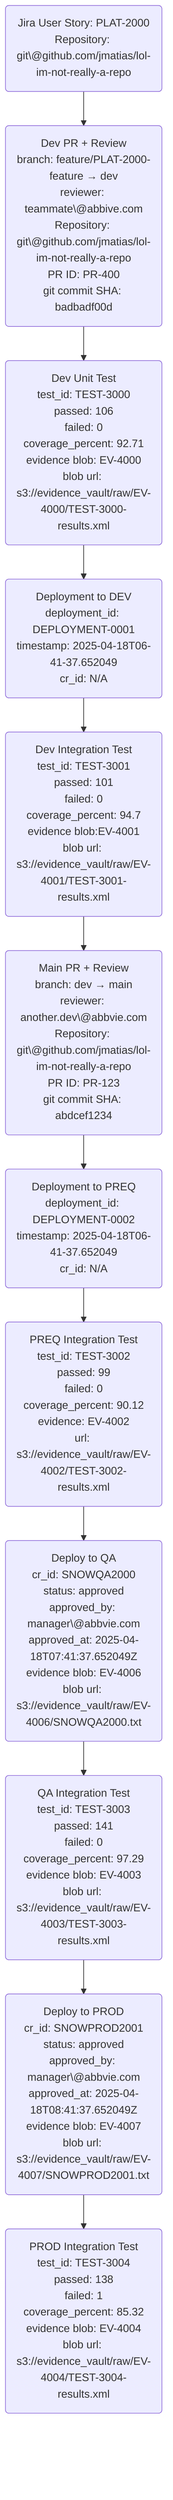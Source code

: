 graph TD
    US("Jira User Story: PLAT-2000<br>Repository: git\@github.com/jmatias/lol-im-not-really-a-repo")
    PRCRDEV1("Dev PR + Review<br>branch: feature/PLAT-2000-feature → dev<br>reviewer: teammate\@abbive.com<br>Repository: git\@github.com/jmatias/lol-im-not-really-a-repo<br>PR ID: PR-400<br>git commit SHA: badbadf00d")
    TESTDEV1("Dev Unit Test<br>test_id: TEST-3000<br>passed: 106<br>failed: 0<br>coverage_percent: 92.71<br>evidence blob: EV-4000<br>blob url: s3://evidence_vault/raw/EV-4000/TEST-3000-results.xml")
    DEVDEPLOY("Deployment to DEV<br>deployment_id: DEPLOYMENT-0001<br>timestamp: 2025-04-18T06-41-37.652049<br>cr_id: N/A")
    TESTDEV2("Dev Integration Test<br>test_id: TEST-3001<br>passed: 101<br>failed: 0<br>coverage_percent: 94.7<br>evidence blob:EV-4001<br>blob url: s3://evidence_vault/raw/EV-4001/TEST-3001-results.xml")
    PRCRMAIN("Main PR + Review<br>branch: dev → main<br>reviewer: another.dev\@abbvie.com<br>Repository: git\@github.com/jmatias/lol-im-not-really-a-repo<br>PR ID: PR-123<br>git commit SHA: abdcef1234")
    TESTPREQ("PREQ Integration Test<br>test_id: TEST-3002<br>passed: 99<br>failed: 0<br>coverage_percent: 90.12<br>evidence: EV-4002<br>url: s3://evidence_vault/raw/EV-4002/TEST-3002-results.xml")
    PREQDEPLOY("Deployment to PREQ<br>deployment_id: DEPLOYMENT-0002<br>timestamp: 2025-04-18T06-41-37.652049<br>cr_id: N/A")
    QADEPLOY("Deploy to QA<br>cr_id: SNOWQA2000<br>status: approved<br>approved_by: manager\@abbvie.com<br>approved_at: 2025-04-18T07:41:37.652049Z<br>evidence blob: EV-4006<br>blob url: s3://evidence_vault/raw/EV-4006/SNOWQA2000.txt")
    TESTQA("QA Integration Test<br>test_id: TEST-3003<br>passed: 141<br>failed: 0<br>coverage_percent: 97.29<br>evidence blob: EV-4003<br>blob url: s3://evidence_vault/raw/EV-4003/TEST-3003-results.xml")
    PRODDEPLOY("Deploy to PROD<br>cr_id: SNOWPROD2001<br>status: approved<br>approved_by: manager\@abbvie.com<br>approved_at: 2025-04-18T08:41:37.652049Z<br>evidence blob: EV-4007<br>blob url: s3://evidence_vault/raw/EV-4007/SNOWPROD2001.txt")
    TESTPROD("PROD Integration Test<br>test_id: TEST-3004<br>passed: 138<br>failed: 1<br>coverage_percent: 85.32<br>evidence blob: EV-4004<br>blob url: s3://evidence_vault/raw/EV-4004/TEST-3004-results.xml")

    US --> PRCRDEV1
    PRCRDEV1 --> TESTDEV1
    TESTDEV1 --> DEVDEPLOY
    DEVDEPLOY --> TESTDEV2
    TESTDEV2 --> PRCRMAIN
    PRCRMAIN --> PREQDEPLOY
    PREQDEPLOY --> TESTPREQ
    TESTPREQ --> QADEPLOY
    QADEPLOY --> TESTQA
    TESTQA --> PRODDEPLOY
    PRODDEPLOY --> TESTPROD